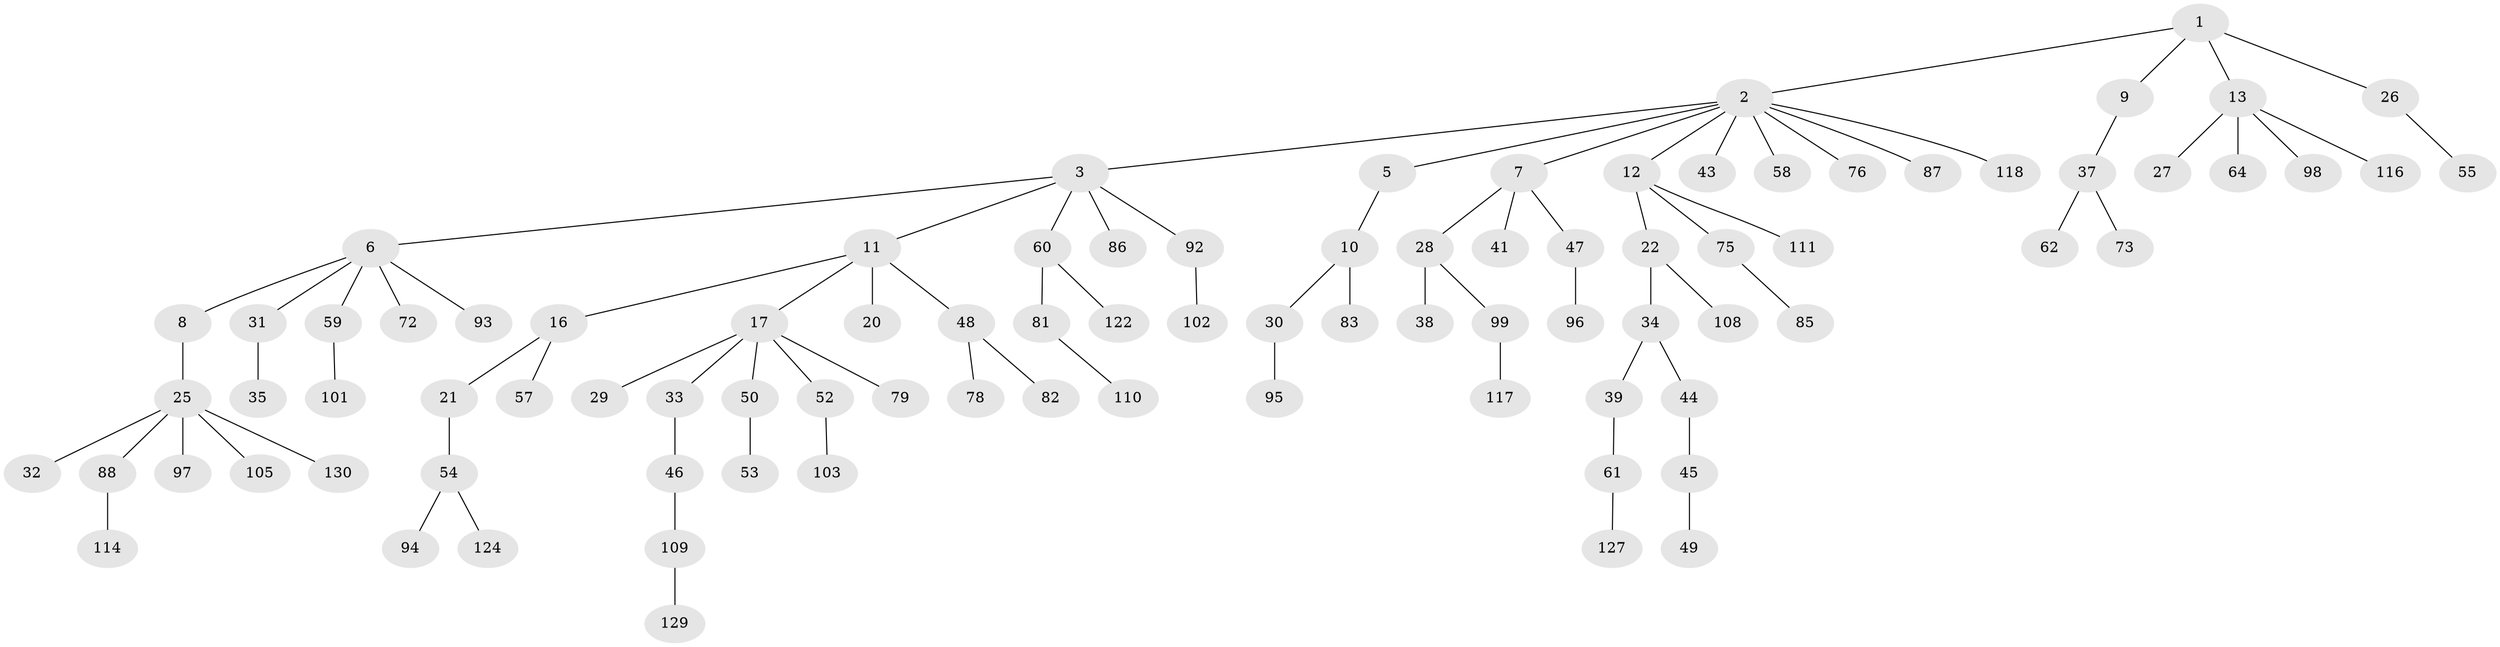 // original degree distribution, {5: 0.022900763358778626, 8: 0.007633587786259542, 7: 0.007633587786259542, 4: 0.06870229007633588, 3: 0.16030534351145037, 2: 0.22900763358778625, 6: 0.007633587786259542, 1: 0.4961832061068702}
// Generated by graph-tools (version 1.1) at 2025/11/02/27/25 16:11:25]
// undirected, 89 vertices, 88 edges
graph export_dot {
graph [start="1"]
  node [color=gray90,style=filled];
  1 [super="+19"];
  2 [super="+4"];
  3 [super="+84"];
  5 [super="+36"];
  6 [super="+24"];
  7 [super="+15"];
  8 [super="+125"];
  9;
  10 [super="+23"];
  11 [super="+71"];
  12 [super="+14"];
  13 [super="+67"];
  16 [super="+131"];
  17 [super="+18"];
  20;
  21;
  22;
  25 [super="+42"];
  26;
  27;
  28;
  29 [super="+66"];
  30 [super="+56"];
  31;
  32;
  33;
  34 [super="+40"];
  35 [super="+112"];
  37 [super="+74"];
  38;
  39 [super="+65"];
  41;
  43;
  44;
  45 [super="+77"];
  46 [super="+91"];
  47 [super="+69"];
  48 [super="+63"];
  49 [super="+128"];
  50 [super="+51"];
  52 [super="+115"];
  53;
  54 [super="+100"];
  55 [super="+121"];
  57;
  58;
  59 [super="+68"];
  60 [super="+90"];
  61;
  62 [super="+119"];
  64 [super="+70"];
  72;
  73 [super="+80"];
  75;
  76;
  78;
  79;
  81 [super="+89"];
  82 [super="+120"];
  83;
  85;
  86;
  87;
  88 [super="+113"];
  92;
  93;
  94;
  95;
  96 [super="+123"];
  97 [super="+126"];
  98;
  99 [super="+104"];
  101 [super="+107"];
  102 [super="+106"];
  103;
  105;
  108;
  109;
  110;
  111;
  114;
  116;
  117;
  118;
  122;
  124;
  127;
  129;
  130;
  1 -- 2;
  1 -- 9;
  1 -- 13;
  1 -- 26;
  2 -- 3;
  2 -- 5;
  2 -- 12;
  2 -- 58;
  2 -- 76;
  2 -- 118;
  2 -- 43;
  2 -- 7;
  2 -- 87;
  3 -- 6;
  3 -- 11;
  3 -- 60;
  3 -- 86;
  3 -- 92;
  5 -- 10;
  6 -- 8;
  6 -- 59;
  6 -- 93;
  6 -- 72;
  6 -- 31;
  7 -- 47;
  7 -- 41;
  7 -- 28;
  8 -- 25;
  9 -- 37;
  10 -- 83;
  10 -- 30;
  11 -- 16;
  11 -- 17;
  11 -- 20;
  11 -- 48;
  12 -- 22;
  12 -- 75;
  12 -- 111;
  13 -- 27;
  13 -- 64;
  13 -- 98;
  13 -- 116;
  16 -- 21;
  16 -- 57;
  17 -- 33;
  17 -- 50;
  17 -- 79;
  17 -- 52;
  17 -- 29;
  21 -- 54;
  22 -- 34;
  22 -- 108;
  25 -- 32;
  25 -- 105;
  25 -- 88;
  25 -- 130;
  25 -- 97;
  26 -- 55;
  28 -- 38;
  28 -- 99;
  30 -- 95;
  31 -- 35;
  33 -- 46;
  34 -- 39;
  34 -- 44;
  37 -- 62;
  37 -- 73;
  39 -- 61;
  44 -- 45;
  45 -- 49;
  46 -- 109;
  47 -- 96;
  48 -- 78;
  48 -- 82;
  50 -- 53;
  52 -- 103;
  54 -- 94;
  54 -- 124;
  59 -- 101;
  60 -- 81;
  60 -- 122;
  61 -- 127;
  75 -- 85;
  81 -- 110;
  88 -- 114;
  92 -- 102;
  99 -- 117;
  109 -- 129;
}
